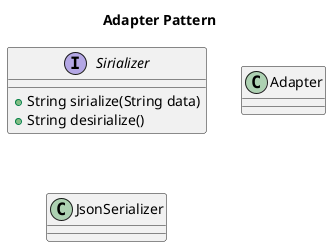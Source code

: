 @startuml
'https://plantuml.com/class-diagram

title Adapter Pattern

interface Sirializer {
+ String sirialize(String data)
+ String desirialize()
}

class Adapter {
}

class JsonSerializer {

}



@enduml